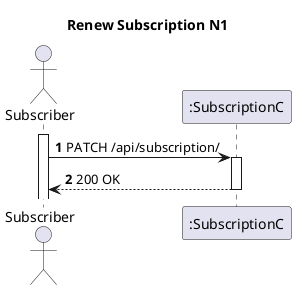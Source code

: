 @startuml
'https://plantuml.com/sequence-diagram

title Renew Subscription N1

autoactivate on
autonumber

actor "Subscriber" as Subscriber
participant ":SubscriptionC" as SubscriptionC


activate Subscriber

Subscriber -> SubscriptionC: PATCH /api/subscription/
SubscriptionC --> Subscriber: 200 OK
@enduml
